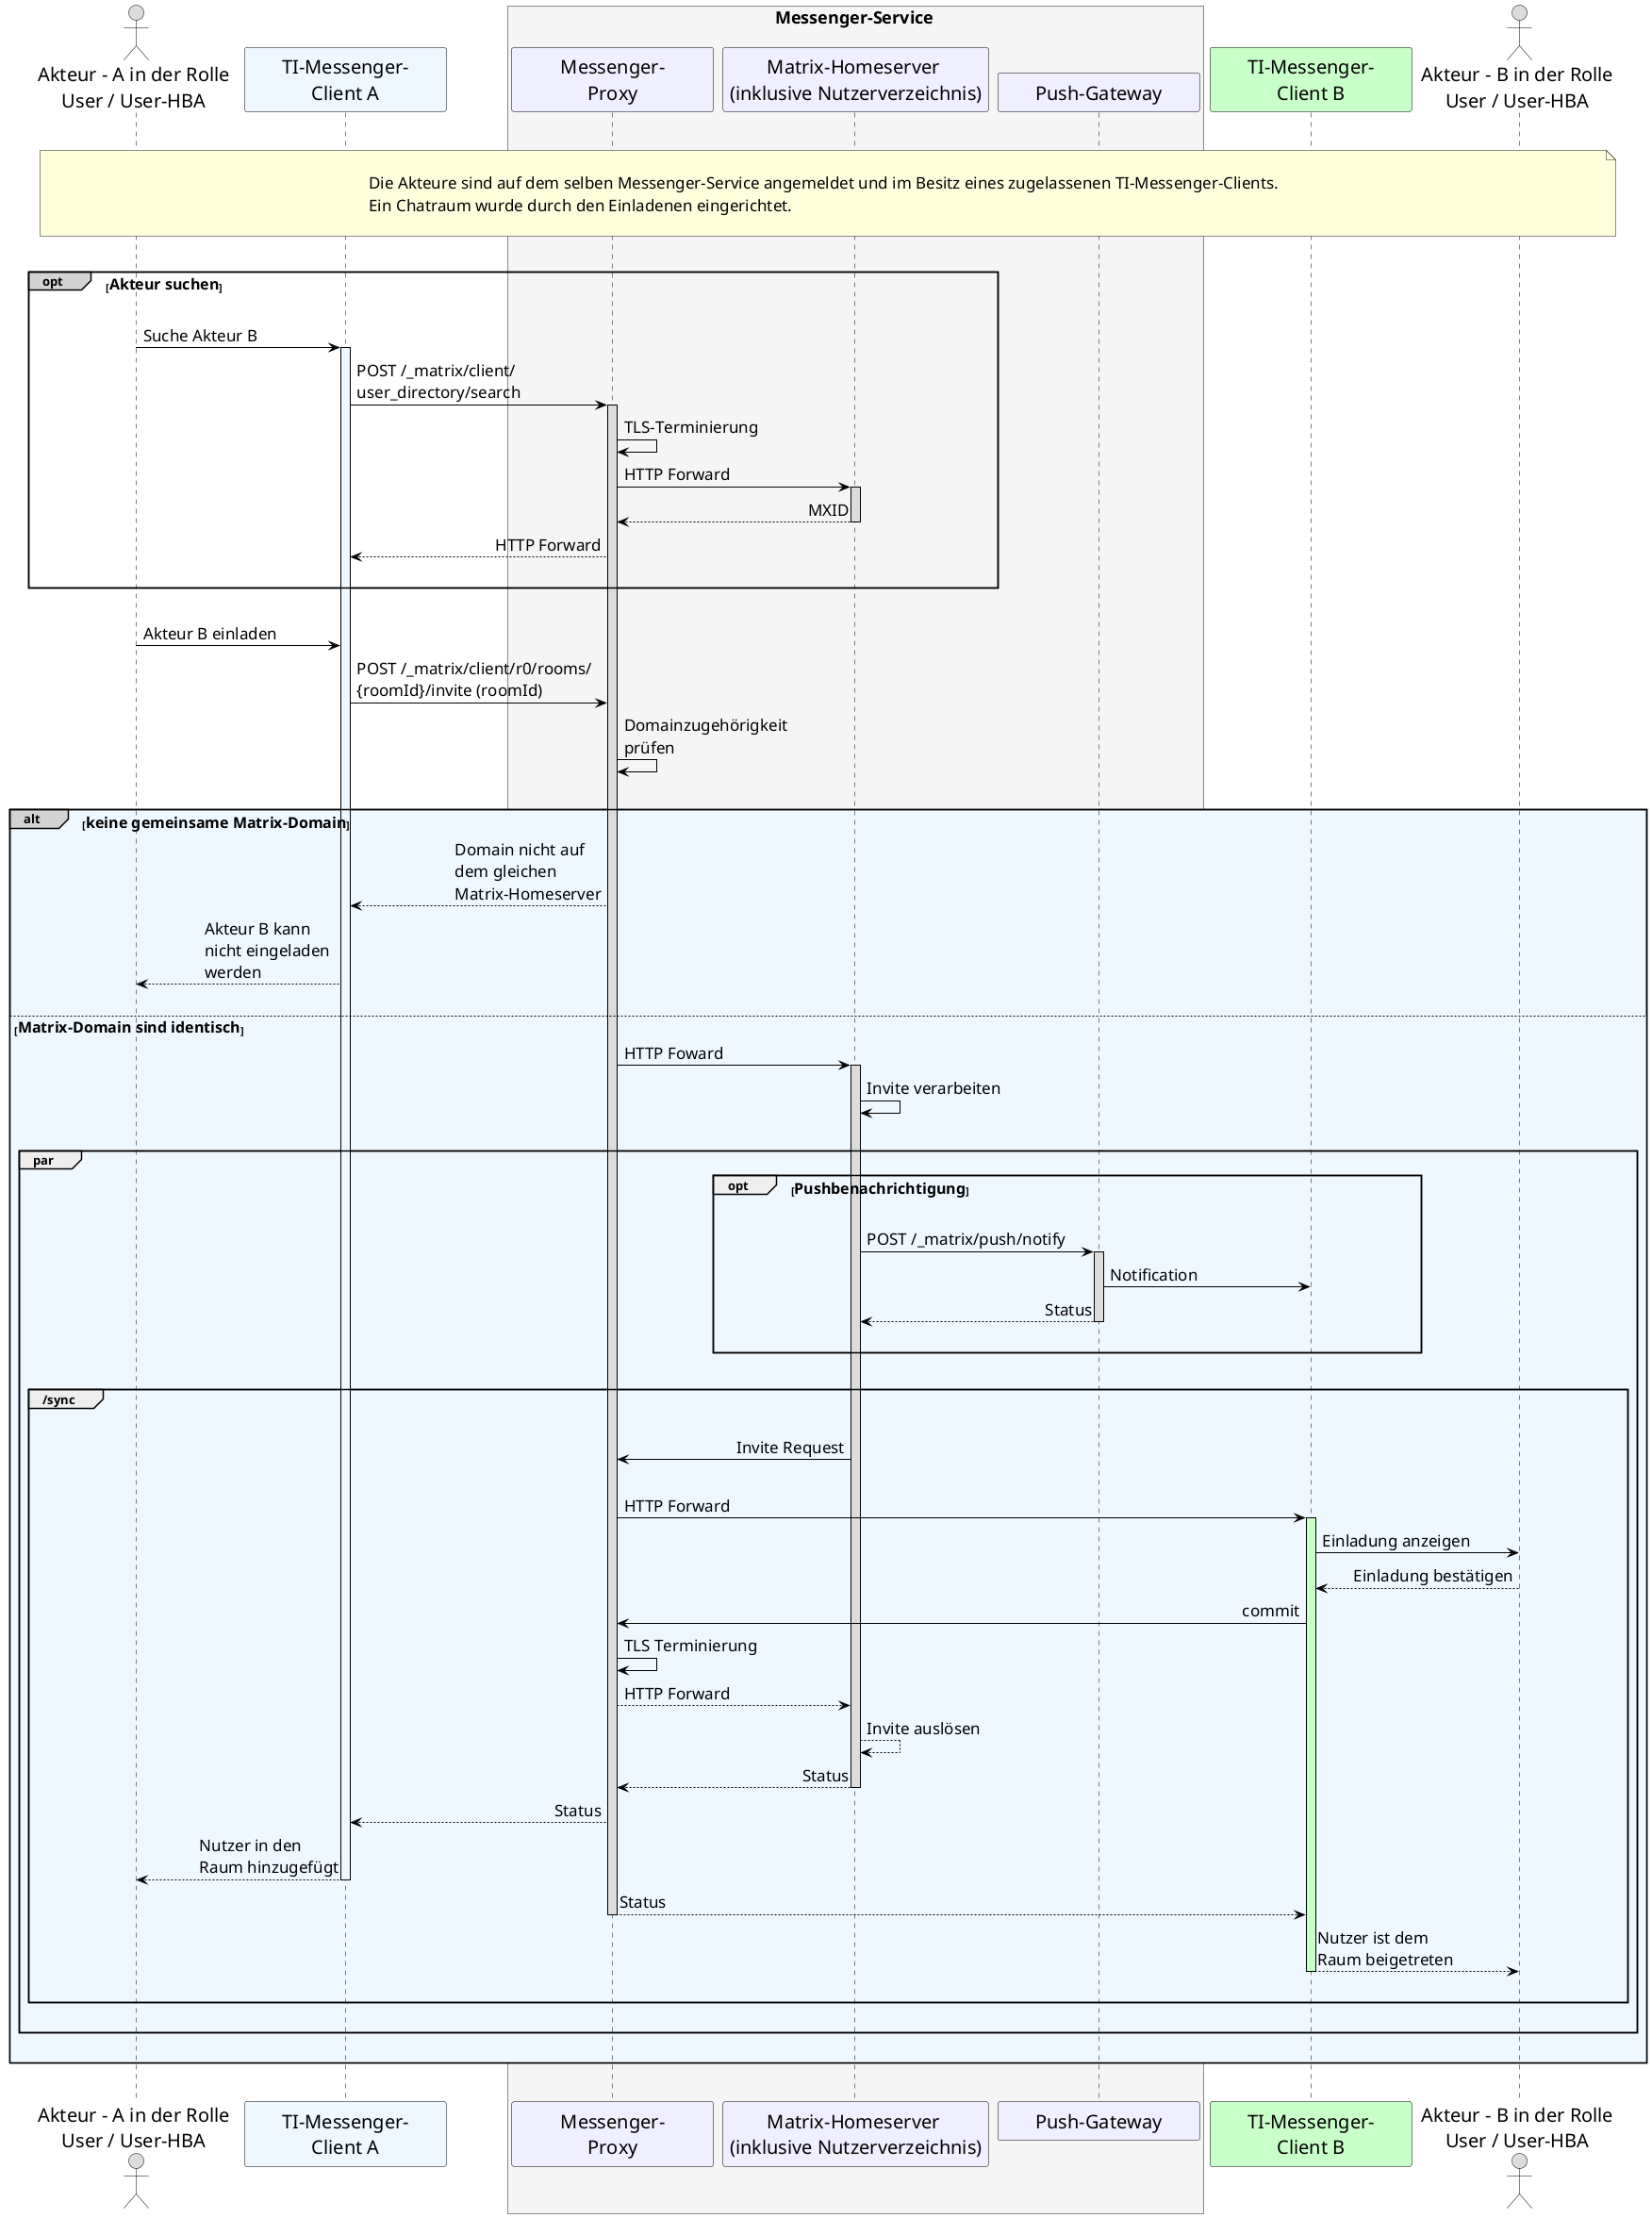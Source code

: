 /' 
# TI-Messenger 1.1
# TI-Messenger-Dienst
# UC - 10104
# Sequence Diagram
# Name: Einladung von Akteuren innerhalb eines Messenger-Service
'/

@startuml
skinparam sequenceMessageAlign direction
skinparam minClassWidth 200
skinparam BoxPadding 1
skinparam sequenceReferenceHeaderBackgroundColor palegreen
scale max 2048 width

skinparam sequence {
ArrowColor black
ArrowFontSize 17
ActorBorderColor black
LifeLineBorderColor black
LifeLineBackgroundColor Gainsboro

ParticipantBorderColor Motivation
ParticipantBackgroundColor Motivation
ParticipantFontName Impact
ParticipantFontSize 20
ParticipantFontColor black
ParticipantBorderColor Black
ParticipantBackgroundColor MOTIVATION

ActorBackgroundColor Gainsboro
ActorFontColor black
ActorFontSize 20
ActorFontName Aapex
}
    actor U1 as "Akteur - A in der Rolle\nUser / User-HBA"
    participant C1 as "TI-Messenger-\nClient A" #AliceBlue
    box <size:18>Messenger-Service</size> #WhiteSmoke
      participant MP as "Messenger-\nProxy"
      participant MH as "Matrix-Homeserver \n(inklusive Nutzerverzeichnis)"
      participant PG as "Push-Gateway"
    end box
    participant C2 as "TI-Messenger-\nClient B"#TECHNOLOGY
    actor U2 as "Akteur - B in der Rolle\nUser / User-HBA"
    
|||
note over U1, U2: \n<size:17>Die Akteure sind auf dem selben Messenger-Service angemeldet und im Besitz eines zugelassenen TI-Messenger-Clients.\n<size:17>Ein Chatraum wurde durch den Einladenen eingerichtet.</size>\n
|||

    opt#LightGrey <size:16>Akteur suchen</size>
    |||
    U1->C1: Suche Akteur B
      activate C1 #AliceBlue
    C1->MP: POST /_matrix/client/\nuser_directory/search
      activate MP
    MP->MP: TLS-Terminierung
    MP->MH: HTTP Forward
      activate MH
    MH-->MP: MXID
      deactivate MH
    MP-->C1: HTTP Forward
    |||
    end
    
    |||
    U1->C1: Akteur B einladen
    C1->MP: POST /_matrix/client/r0/rooms/\n{roomId}/invite (roomId)
    MP->MP: Domainzugehörigkeit \nprüfen
    |||
    
    alt#LightGrey #AliceBlue <size:16>keine gemeinsame Matrix-Domain</size>
      MP-->C1: Domain nicht auf \ndem gleichen \nMatrix-Homeserver
      C1-->U1: Akteur B kann \nnicht eingeladen \nwerden
      |||
    
      else <size:16>Matrix-Domain sind identisch</size>
    
      MP->MH: HTTP Foward
        activate MH
      MH->MH: Invite verarbeiten
      |||
      group par 
        opt <size:16>Pushbenachrichtigung</size>
          |||
          MH->PG: POST /_matrix/push/notify
            activate PG
          PG->C2: Notification
          PG-->MH: Status
            deactivate PG
        |||
        end
        |||
        group /sync
          |||
          MH->MP: Invite Request
          |||
          MP->C2: HTTP Forward
            activate C2 #TECHNOLOGY
          C2->U2: Einladung anzeigen
          U2-->C2: Einladung bestätigen
          C2->MP: commit
          MP->MP: TLS Terminierung
          MP-->MH: HTTP Forward
          MH-->MH: Invite auslösen
          MH-->MP: Status
            deactivate MH
          MP-->C1: Status
          C1-->U1: Nutzer in den \nRaum hinzugefügt
            deactivate C1
          MP-->C2: Status
            deactivate MP
          C2-->U2: Nutzer ist dem \nRaum beigetreten
            deactivate C2

        |||
        end
      |||
      end
    |||
    end
|||
@enduml
